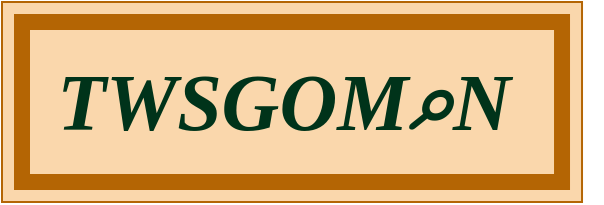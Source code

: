 <mxfile version="13.6.10" type="device"><diagram id="2qratFDAGLWTGlqM4zCr" name="Page-1"><mxGraphModel dx="1414" dy="738" grid="1" gridSize="10" guides="1" tooltips="1" connect="1" arrows="1" fold="1" page="1" pageScale="1" pageWidth="850" pageHeight="1100" math="0" shadow="0"><root><mxCell id="0"/><mxCell id="1" parent="0"/><mxCell id="IGZBkjRhi-KlWYtRK8yC-1" value="" style="group;aspect=fixed;" vertex="1" connectable="0" parent="1"><mxGeometry x="330" y="200" width="300" height="100" as="geometry"/></mxCell><mxCell id="IGZBkjRhi-KlWYtRK8yC-2" value="" style="group" vertex="1" connectable="0" parent="IGZBkjRhi-KlWYtRK8yC-1"><mxGeometry width="290" height="100" as="geometry"/></mxCell><mxCell id="IGZBkjRhi-KlWYtRK8yC-3" value="" style="group" vertex="1" connectable="0" parent="IGZBkjRhi-KlWYtRK8yC-2"><mxGeometry width="300.0" height="100.0" as="geometry"/></mxCell><mxCell id="IGZBkjRhi-KlWYtRK8yC-4" value="" style="whiteSpace=wrap;html=1;fillColor=#fad7ac;strokeColor=#b46504;" vertex="1" parent="IGZBkjRhi-KlWYtRK8yC-3"><mxGeometry width="290.009" height="100.0" as="geometry"/></mxCell><mxCell id="IGZBkjRhi-KlWYtRK8yC-5" value="" style="rounded=0;whiteSpace=wrap;html=1;fontFamily=Tahoma;fontSize=40;fillColor=#fad7ac;strokeWidth=8;strokeColor=#b46504;" vertex="1" parent="IGZBkjRhi-KlWYtRK8yC-3"><mxGeometry x="10.0" y="10.0" width="270.008" height="80.0" as="geometry"/></mxCell><mxCell id="IGZBkjRhi-KlWYtRK8yC-6" value="" style="group" vertex="1" connectable="0" parent="IGZBkjRhi-KlWYtRK8yC-3"><mxGeometry x="160.005" y="35" width="120.004" height="40.0" as="geometry"/></mxCell><mxCell id="IGZBkjRhi-KlWYtRK8yC-7" value="TWSGOM⌕N" style="text;html=1;align=center;verticalAlign=middle;whiteSpace=wrap;rounded=0;fontSize=40;fontFamily=Dancing Script;fontSource=https%3A%2F%2Ffonts.googleapis.com%2Fcss%3Ffamily%3DDancing%2BScript;fontColor=#00331A;fontStyle=3" vertex="1" parent="IGZBkjRhi-KlWYtRK8yC-3"><mxGeometry x="16" y="10.0" width="250.0" height="80.0" as="geometry"/></mxCell></root></mxGraphModel></diagram></mxfile>